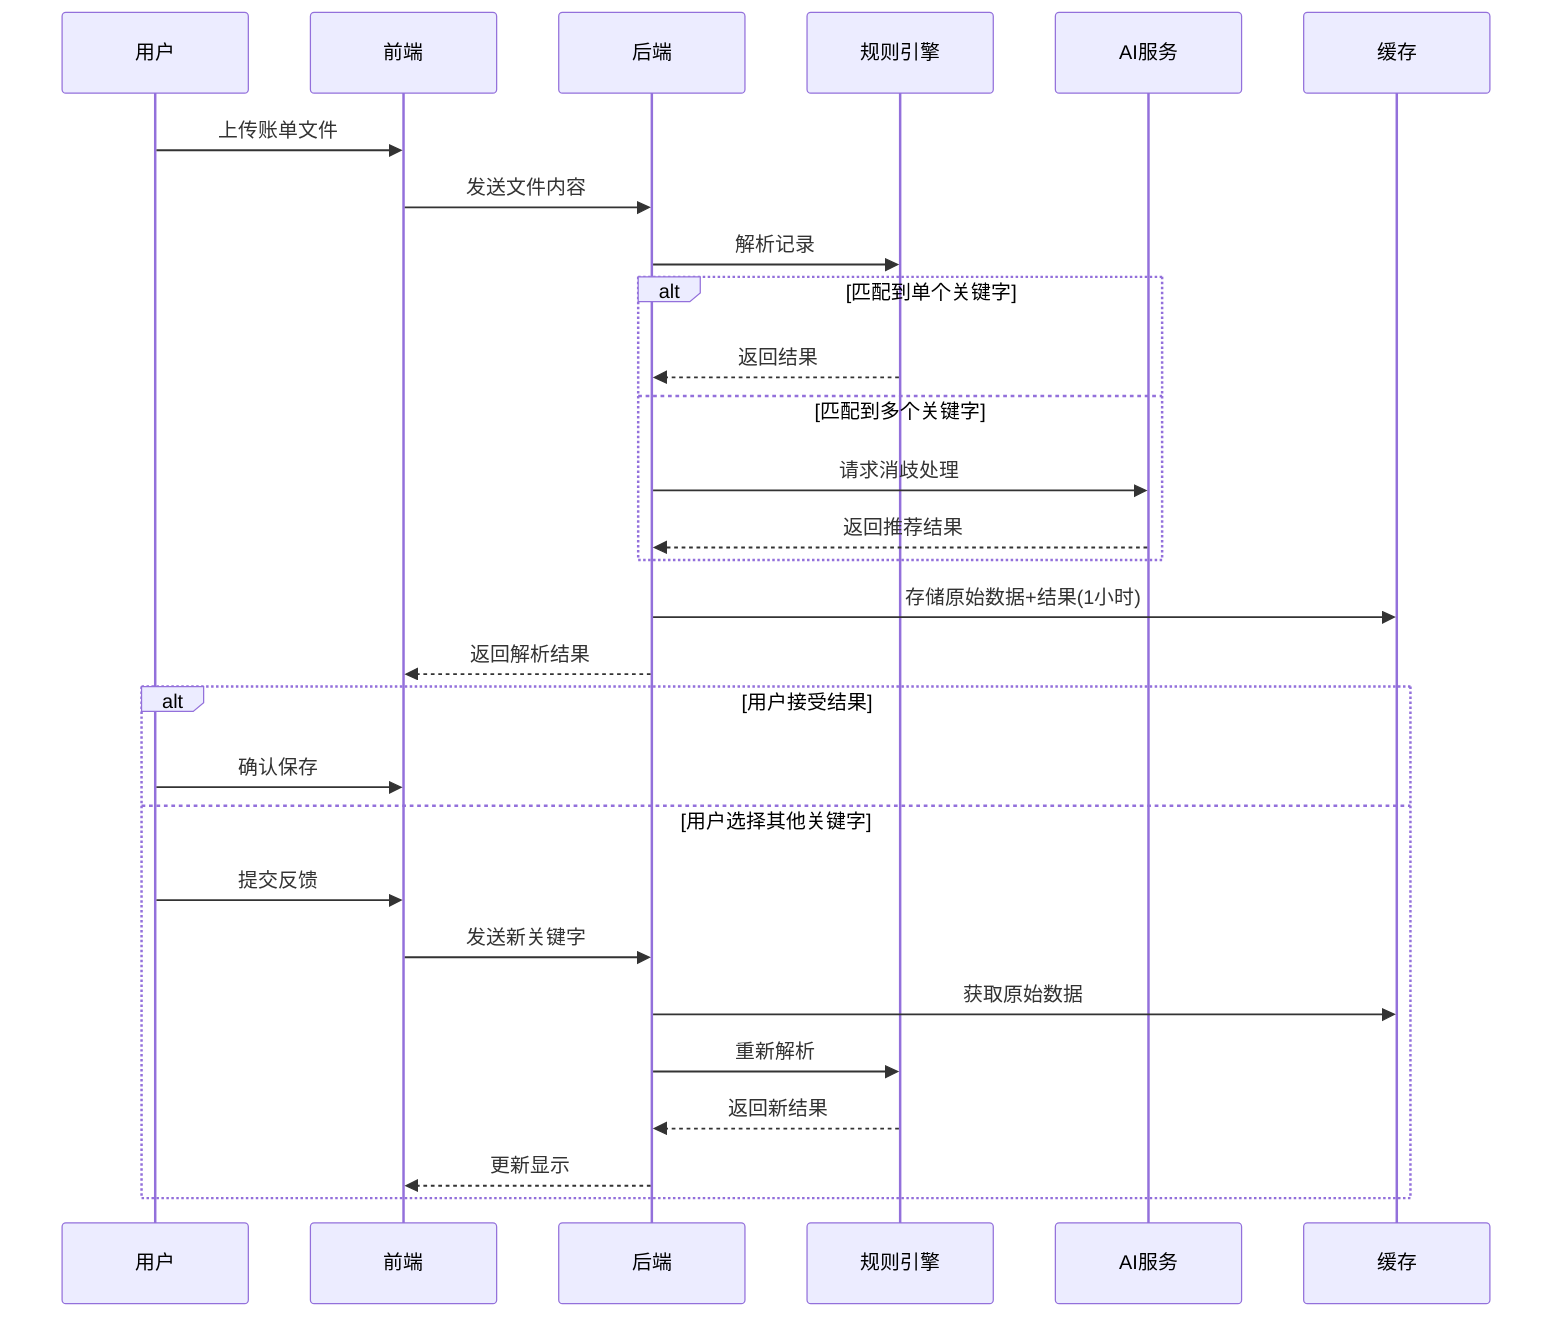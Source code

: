 sequenceDiagram
    participant 用户
    participant 前端
    participant 后端
    participant 规则引擎
    participant AI服务
    participant 缓存

    用户->>前端: 上传账单文件
    前端->>后端: 发送文件内容
    后端->>规则引擎: 解析记录

    alt 匹配到单个关键字
        规则引擎-->>后端: 返回结果
    else 匹配到多个关键字
        后端->>AI服务: 请求消歧处理
        AI服务-->>后端: 返回推荐结果
    end

    后端->>缓存: 存储原始数据+结果(1小时)
    后端-->>前端: 返回解析结果

    alt 用户接受结果
        用户->>前端: 确认保存
    else 用户选择其他关键字
        用户->>前端: 提交反馈
        前端->>后端: 发送新关键字
        后端->>缓存: 获取原始数据
        后端->>规则引擎: 重新解析
        规则引擎-->>后端: 返回新结果
        后端-->>前端: 更新显示
    end